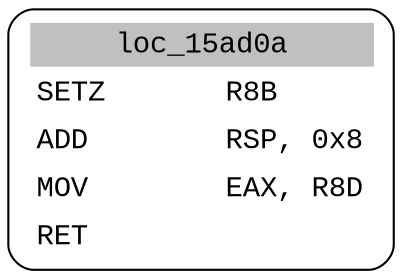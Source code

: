 digraph asm_graph {
1941 [
shape="Mrecord" fontname="Courier New"label =<<table border="0" cellborder="0" cellpadding="3"><tr><td align="center" colspan="2" bgcolor="grey">loc_15ad0a</td></tr><tr><td align="left">SETZ       R8B</td></tr><tr><td align="left">ADD        RSP, 0x8</td></tr><tr><td align="left">MOV        EAX, R8D</td></tr><tr><td align="left">RET        </td></tr></table>> ];
}